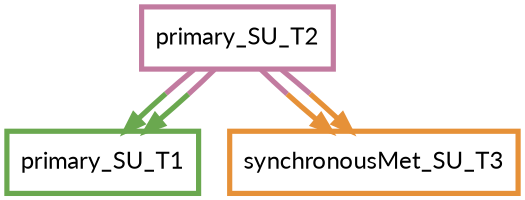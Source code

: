 digraph  {
dpi=600;size=3.5;
primary_SU_T1 [color="#6aa84fff", fillcolor=white, fontname=Lato, penwidth="3.0", shape=box];
primary_SU_T2 [color="#c27ba0ff", fillcolor=white, fontname=Lato, penwidth="3.0", shape=box];
synchronousMet_SU_T3 [color="#e69138ff", fillcolor=white, fontname=Lato, penwidth="3.0", shape=box];
primary_SU_T2 -> primary_SU_T1  [color="#c27ba0ff;0.5:#6aa84fff", key=0, penwidth=3];
primary_SU_T2 -> primary_SU_T1  [color="#c27ba0ff;0.5:#6aa84fff", key=1, penwidth=3];
primary_SU_T2 -> synchronousMet_SU_T3  [color="#c27ba0ff;0.5:#e69138ff", key=0, penwidth=3];
primary_SU_T2 -> synchronousMet_SU_T3  [color="#c27ba0ff;0.5:#e69138ff", key=1, penwidth=3];
}
